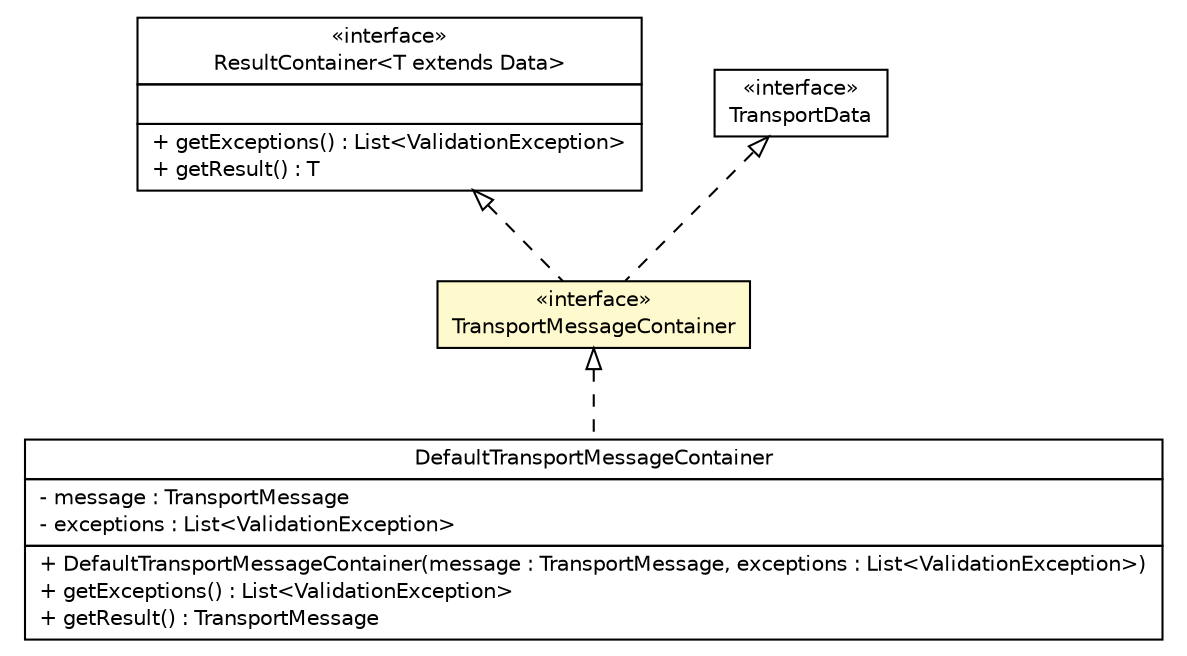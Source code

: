 #!/usr/local/bin/dot
#
# Class diagram 
# Generated by UMLGraph version R5_6 (http://www.umlgraph.org/)
#

digraph G {
	edge [fontname="Helvetica",fontsize=10,labelfontname="Helvetica",labelfontsize=10];
	node [fontname="Helvetica",fontsize=10,shape=plaintext];
	nodesep=0.25;
	ranksep=0.5;
	// de.hsbremen.tc.tnc.message.ResultContainer<T extends de.hsbremen.tc.tnc.message.Data>
	c170059 [label=<<table title="de.hsbremen.tc.tnc.message.ResultContainer" border="0" cellborder="1" cellspacing="0" cellpadding="2" port="p" href="../../ResultContainer.html">
		<tr><td><table border="0" cellspacing="0" cellpadding="1">
<tr><td align="center" balign="center"> &#171;interface&#187; </td></tr>
<tr><td align="center" balign="center"> ResultContainer&lt;T extends Data&gt; </td></tr>
		</table></td></tr>
		<tr><td><table border="0" cellspacing="0" cellpadding="1">
<tr><td align="left" balign="left">  </td></tr>
		</table></td></tr>
		<tr><td><table border="0" cellspacing="0" cellpadding="1">
<tr><td align="left" balign="left"> + getExceptions() : List&lt;ValidationException&gt; </td></tr>
<tr><td align="left" balign="left"> + getResult() : T </td></tr>
		</table></td></tr>
		</table>>, URL="../../ResultContainer.html", fontname="Helvetica", fontcolor="black", fontsize=10.0];
	// de.hsbremen.tc.tnc.message.t.serialize.TransportMessageContainer
	c170070 [label=<<table title="de.hsbremen.tc.tnc.message.t.serialize.TransportMessageContainer" border="0" cellborder="1" cellspacing="0" cellpadding="2" port="p" bgcolor="lemonChiffon" href="./TransportMessageContainer.html">
		<tr><td><table border="0" cellspacing="0" cellpadding="1">
<tr><td align="center" balign="center"> &#171;interface&#187; </td></tr>
<tr><td align="center" balign="center"> TransportMessageContainer </td></tr>
		</table></td></tr>
		</table>>, URL="./TransportMessageContainer.html", fontname="Helvetica", fontcolor="black", fontsize=10.0];
	// de.hsbremen.tc.tnc.message.t.TransportData
	c170073 [label=<<table title="de.hsbremen.tc.tnc.message.t.TransportData" border="0" cellborder="1" cellspacing="0" cellpadding="2" port="p" href="../TransportData.html">
		<tr><td><table border="0" cellspacing="0" cellpadding="1">
<tr><td align="center" balign="center"> &#171;interface&#187; </td></tr>
<tr><td align="center" balign="center"> TransportData </td></tr>
		</table></td></tr>
		</table>>, URL="../TransportData.html", fontname="Helvetica", fontcolor="black", fontsize=10.0];
	// org.ietf.nea.pt.message.DefaultTransportMessageContainer
	c170135 [label=<<table title="org.ietf.nea.pt.message.DefaultTransportMessageContainer" border="0" cellborder="1" cellspacing="0" cellpadding="2" port="p" href="../../../../../../../org/ietf/nea/pt/message/DefaultTransportMessageContainer.html">
		<tr><td><table border="0" cellspacing="0" cellpadding="1">
<tr><td align="center" balign="center"> DefaultTransportMessageContainer </td></tr>
		</table></td></tr>
		<tr><td><table border="0" cellspacing="0" cellpadding="1">
<tr><td align="left" balign="left"> - message : TransportMessage </td></tr>
<tr><td align="left" balign="left"> - exceptions : List&lt;ValidationException&gt; </td></tr>
		</table></td></tr>
		<tr><td><table border="0" cellspacing="0" cellpadding="1">
<tr><td align="left" balign="left"> + DefaultTransportMessageContainer(message : TransportMessage, exceptions : List&lt;ValidationException&gt;) </td></tr>
<tr><td align="left" balign="left"> + getExceptions() : List&lt;ValidationException&gt; </td></tr>
<tr><td align="left" balign="left"> + getResult() : TransportMessage </td></tr>
		</table></td></tr>
		</table>>, URL="../../../../../../../org/ietf/nea/pt/message/DefaultTransportMessageContainer.html", fontname="Helvetica", fontcolor="black", fontsize=10.0];
	//de.hsbremen.tc.tnc.message.t.serialize.TransportMessageContainer implements de.hsbremen.tc.tnc.message.ResultContainer<T extends de.hsbremen.tc.tnc.message.Data>
	c170059:p -> c170070:p [dir=back,arrowtail=empty,style=dashed];
	//de.hsbremen.tc.tnc.message.t.serialize.TransportMessageContainer implements de.hsbremen.tc.tnc.message.t.TransportData
	c170073:p -> c170070:p [dir=back,arrowtail=empty,style=dashed];
	//org.ietf.nea.pt.message.DefaultTransportMessageContainer implements de.hsbremen.tc.tnc.message.t.serialize.TransportMessageContainer
	c170070:p -> c170135:p [dir=back,arrowtail=empty,style=dashed];
}


